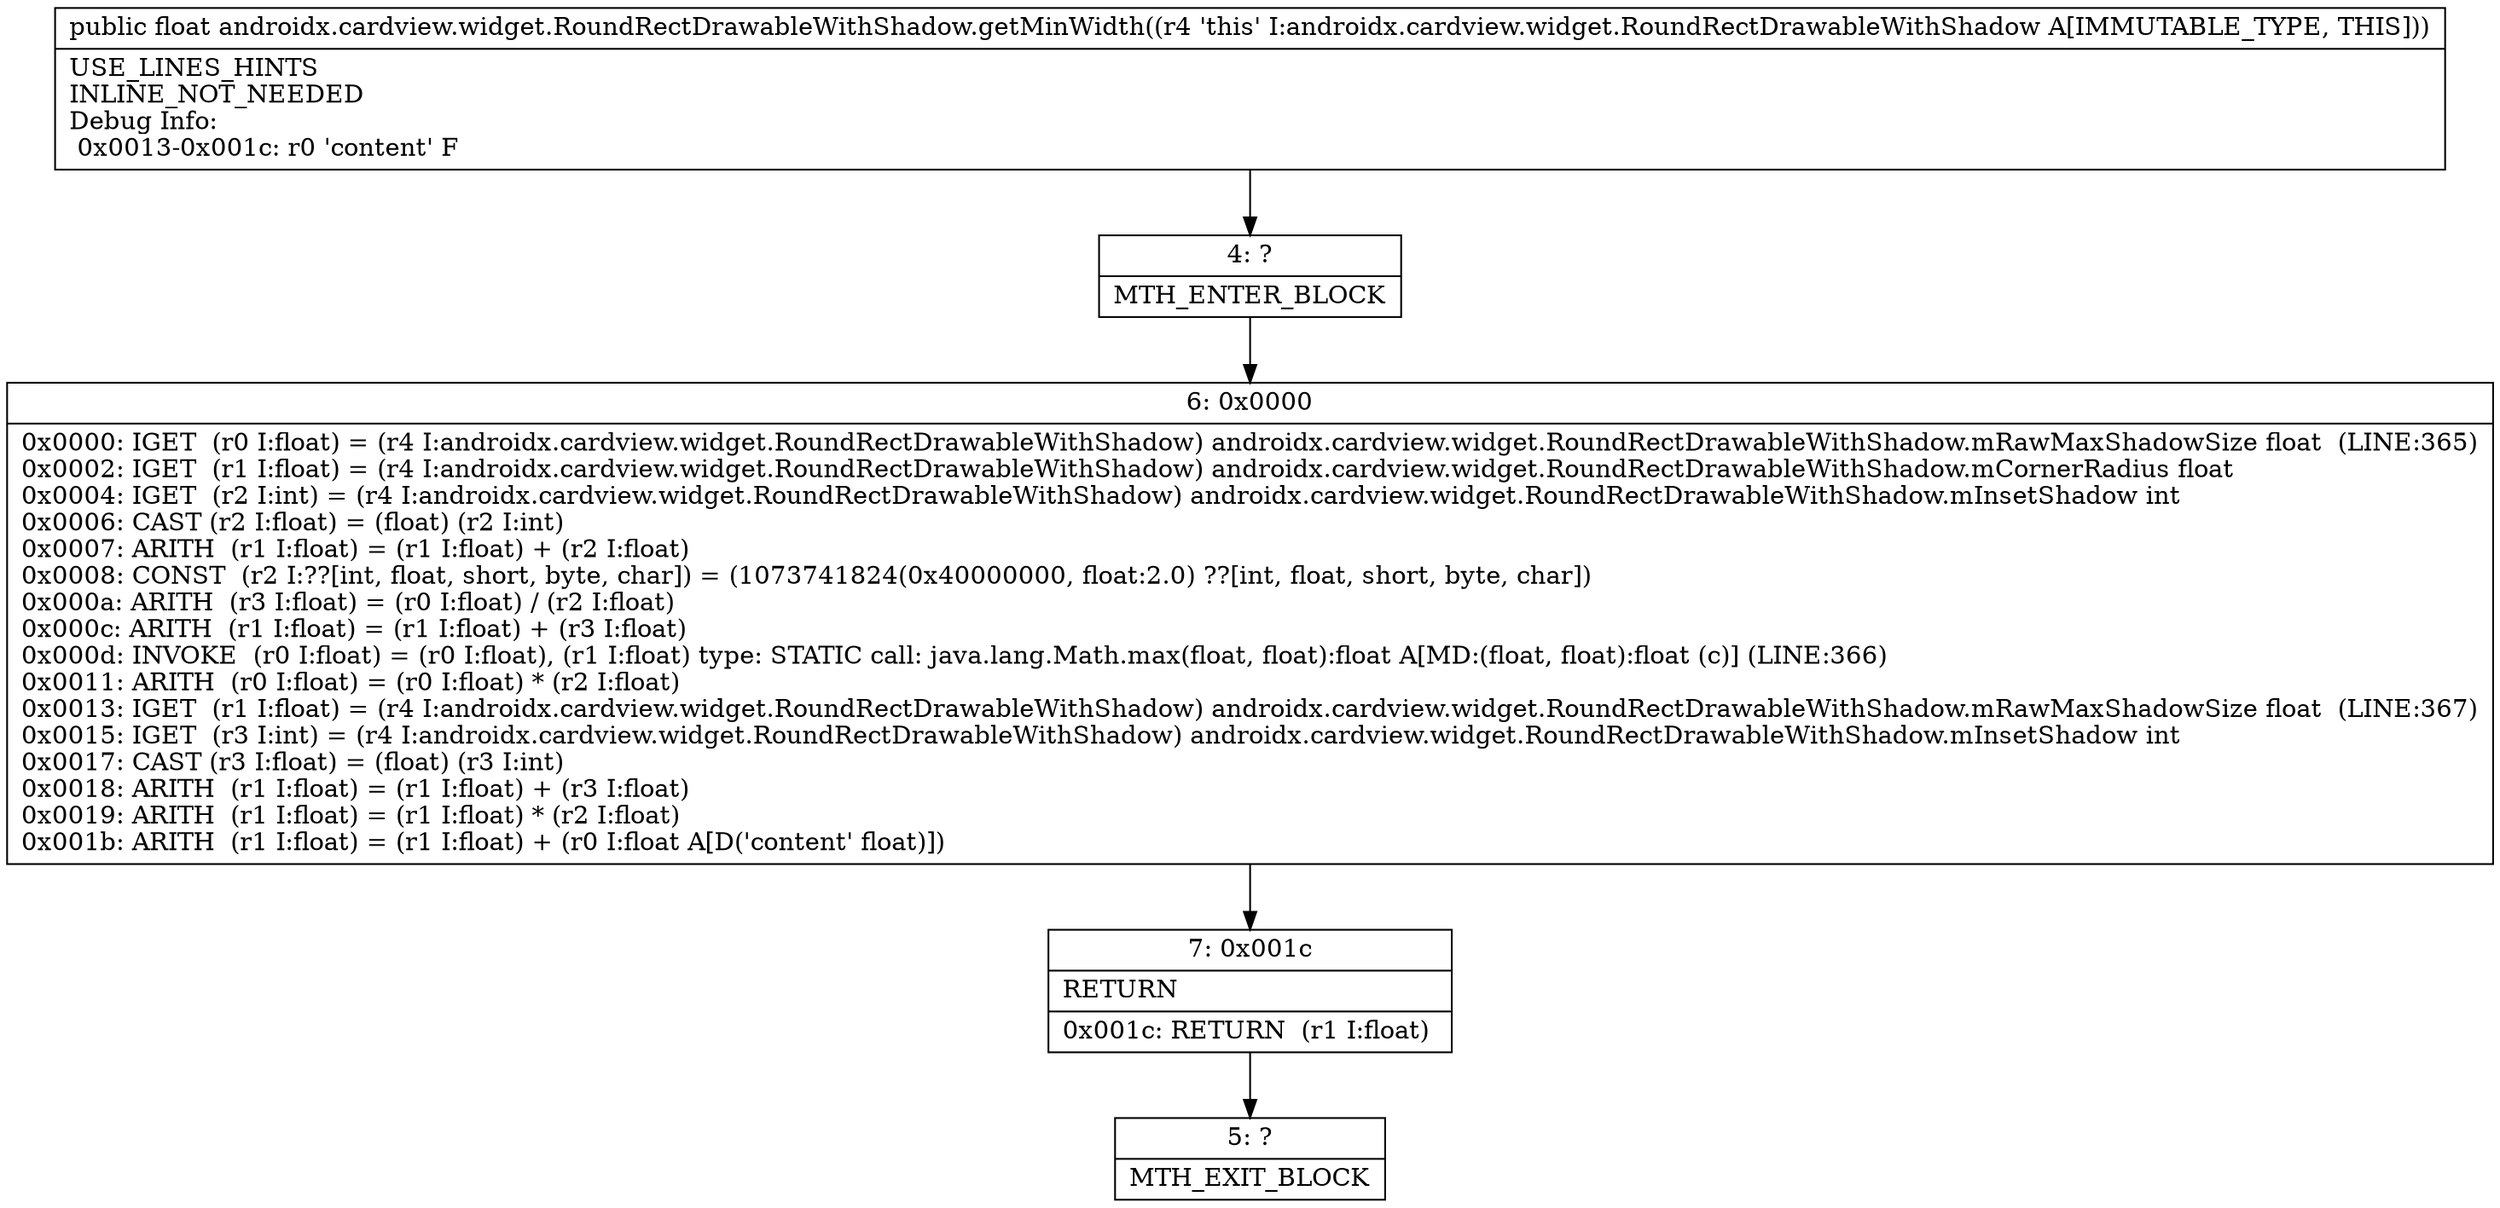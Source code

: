 digraph "CFG forandroidx.cardview.widget.RoundRectDrawableWithShadow.getMinWidth()F" {
Node_4 [shape=record,label="{4\:\ ?|MTH_ENTER_BLOCK\l}"];
Node_6 [shape=record,label="{6\:\ 0x0000|0x0000: IGET  (r0 I:float) = (r4 I:androidx.cardview.widget.RoundRectDrawableWithShadow) androidx.cardview.widget.RoundRectDrawableWithShadow.mRawMaxShadowSize float  (LINE:365)\l0x0002: IGET  (r1 I:float) = (r4 I:androidx.cardview.widget.RoundRectDrawableWithShadow) androidx.cardview.widget.RoundRectDrawableWithShadow.mCornerRadius float \l0x0004: IGET  (r2 I:int) = (r4 I:androidx.cardview.widget.RoundRectDrawableWithShadow) androidx.cardview.widget.RoundRectDrawableWithShadow.mInsetShadow int \l0x0006: CAST (r2 I:float) = (float) (r2 I:int) \l0x0007: ARITH  (r1 I:float) = (r1 I:float) + (r2 I:float) \l0x0008: CONST  (r2 I:??[int, float, short, byte, char]) = (1073741824(0x40000000, float:2.0) ??[int, float, short, byte, char]) \l0x000a: ARITH  (r3 I:float) = (r0 I:float) \/ (r2 I:float) \l0x000c: ARITH  (r1 I:float) = (r1 I:float) + (r3 I:float) \l0x000d: INVOKE  (r0 I:float) = (r0 I:float), (r1 I:float) type: STATIC call: java.lang.Math.max(float, float):float A[MD:(float, float):float (c)] (LINE:366)\l0x0011: ARITH  (r0 I:float) = (r0 I:float) * (r2 I:float) \l0x0013: IGET  (r1 I:float) = (r4 I:androidx.cardview.widget.RoundRectDrawableWithShadow) androidx.cardview.widget.RoundRectDrawableWithShadow.mRawMaxShadowSize float  (LINE:367)\l0x0015: IGET  (r3 I:int) = (r4 I:androidx.cardview.widget.RoundRectDrawableWithShadow) androidx.cardview.widget.RoundRectDrawableWithShadow.mInsetShadow int \l0x0017: CAST (r3 I:float) = (float) (r3 I:int) \l0x0018: ARITH  (r1 I:float) = (r1 I:float) + (r3 I:float) \l0x0019: ARITH  (r1 I:float) = (r1 I:float) * (r2 I:float) \l0x001b: ARITH  (r1 I:float) = (r1 I:float) + (r0 I:float A[D('content' float)]) \l}"];
Node_7 [shape=record,label="{7\:\ 0x001c|RETURN\l|0x001c: RETURN  (r1 I:float) \l}"];
Node_5 [shape=record,label="{5\:\ ?|MTH_EXIT_BLOCK\l}"];
MethodNode[shape=record,label="{public float androidx.cardview.widget.RoundRectDrawableWithShadow.getMinWidth((r4 'this' I:androidx.cardview.widget.RoundRectDrawableWithShadow A[IMMUTABLE_TYPE, THIS]))  | USE_LINES_HINTS\lINLINE_NOT_NEEDED\lDebug Info:\l  0x0013\-0x001c: r0 'content' F\l}"];
MethodNode -> Node_4;Node_4 -> Node_6;
Node_6 -> Node_7;
Node_7 -> Node_5;
}

